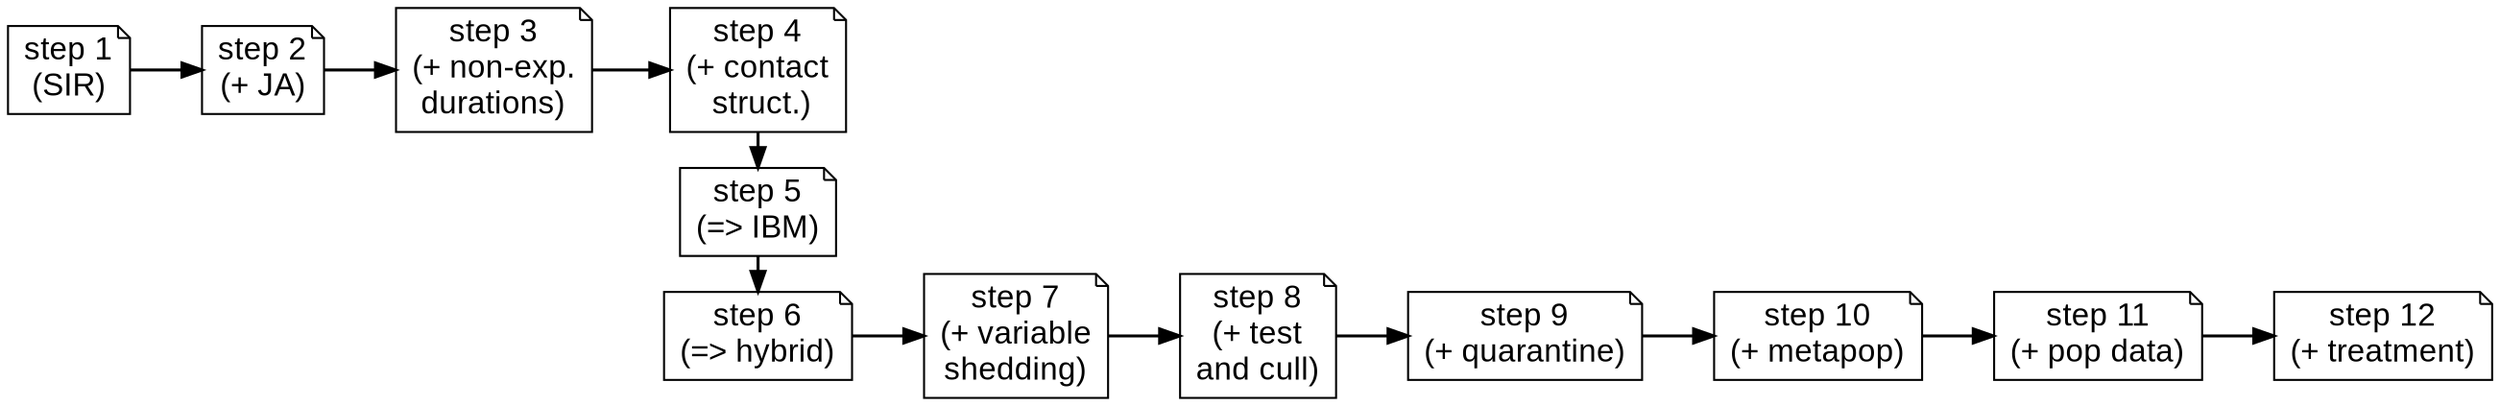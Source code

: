 digraph {
          charset="utf-8"
          rankdir=LR;

          node[fontsize=16, fontname="Arial", shape="note", style=""];
          edge[minlen=1, penwidth=1.5];

	  s1 [label="step 1\n(SIR)"];
	  s2 [label="step 2\n(+ JA)"] ;
	  s3 [label="step 3\n(+ non-exp.\ndurations)"] ;

	  subgraph {
		  rank = same ;
		  s4 [label="step 4\n(+ contact\n struct.)"] ;
		  s5 [label="step 5\n(=> IBM)"] ;
		  s6 [label="step 6\n(=> hybrid)"] ;
	  }

	  s7 [label="step 7\n(+ variable\nshedding)"] ;
	  s8 [label="step 8\n(+ test\nand cull)"] ;
	  s9 [label="step 9\n(+ quarantine)"] ;
	  s10 [label="step 10\n(+ metapop)"] ;
	  s11 [label="step 11\n(+ pop data)"] ;
	  s12 [label="step 12\n(+ treatment)"] ;

          s1 -> s2 -> s3 -> s4 -> s5 -> s6 -> s7 -> s8 -> s9 -> s10 -> s11 -> s12;
}
